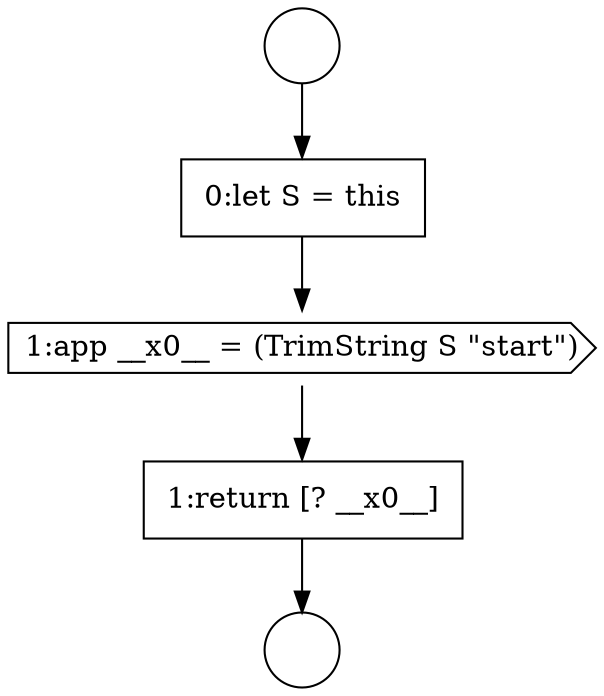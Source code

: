 digraph {
  node13365 [shape=cds, label=<<font color="black">1:app __x0__ = (TrimString S &quot;start&quot;)</font>> color="black" fillcolor="white" style=filled]
  node13362 [shape=circle label=" " color="black" fillcolor="white" style=filled]
  node13366 [shape=none, margin=0, label=<<font color="black">
    <table border="0" cellborder="1" cellspacing="0" cellpadding="10">
      <tr><td align="left">1:return [? __x0__]</td></tr>
    </table>
  </font>> color="black" fillcolor="white" style=filled]
  node13363 [shape=circle label=" " color="black" fillcolor="white" style=filled]
  node13364 [shape=none, margin=0, label=<<font color="black">
    <table border="0" cellborder="1" cellspacing="0" cellpadding="10">
      <tr><td align="left">0:let S = this</td></tr>
    </table>
  </font>> color="black" fillcolor="white" style=filled]
  node13362 -> node13364 [ color="black"]
  node13364 -> node13365 [ color="black"]
  node13365 -> node13366 [ color="black"]
  node13366 -> node13363 [ color="black"]
}

